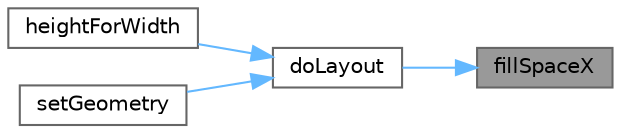digraph "fillSpaceX"
{
 // LATEX_PDF_SIZE
  bgcolor="transparent";
  edge [fontname=Helvetica,fontsize=10,labelfontname=Helvetica,labelfontsize=10];
  node [fontname=Helvetica,fontsize=10,shape=box,height=0.2,width=0.4];
  rankdir="RL";
  Node1 [id="Node000001",label="fillSpaceX",height=0.2,width=0.4,color="gray40", fillcolor="grey60", style="filled", fontcolor="black",tooltip="计算水平填充间距"];
  Node1 -> Node2 [id="edge1_Node000001_Node000002",dir="back",color="steelblue1",style="solid",tooltip=" "];
  Node2 [id="Node000002",label="doLayout",height=0.2,width=0.4,color="grey40", fillcolor="white", style="filled",URL="$class_my_flow_layout.html#ae25312a84ad080d3e52c1472bc651f81",tooltip="执行布局计算"];
  Node2 -> Node3 [id="edge2_Node000002_Node000003",dir="back",color="steelblue1",style="solid",tooltip=" "];
  Node3 [id="Node000003",label="heightForWidth",height=0.2,width=0.4,color="grey40", fillcolor="white", style="filled",URL="$class_my_flow_layout.html#a62966813ac29a71f8975561888081589",tooltip="根据宽度计算高度"];
  Node2 -> Node4 [id="edge3_Node000002_Node000004",dir="back",color="steelblue1",style="solid",tooltip=" "];
  Node4 [id="Node000004",label="setGeometry",height=0.2,width=0.4,color="grey40", fillcolor="white", style="filled",URL="$class_my_flow_layout.html#a0fc96b07b82dcdc7c60a5dcaa8c32c5c",tooltip="设置布局几何区域"];
}
